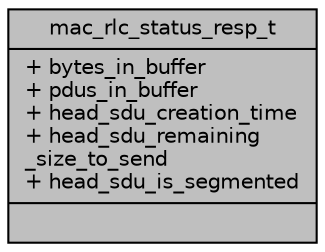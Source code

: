 digraph "mac_rlc_status_resp_t"
{
 // LATEX_PDF_SIZE
  edge [fontname="Helvetica",fontsize="10",labelfontname="Helvetica",labelfontsize="10"];
  node [fontname="Helvetica",fontsize="10",shape=record];
  Node1 [label="{mac_rlc_status_resp_t\n|+ bytes_in_buffer\l+ pdus_in_buffer\l+ head_sdu_creation_time\l+ head_sdu_remaining\l_size_to_send\l+ head_sdu_is_segmented\l|}",height=0.2,width=0.4,color="black", fillcolor="grey75", style="filled", fontcolor="black",tooltip="Primitive exchanged between RLC and MAC informing about the buffer occupancy of the RLC protocol inst..."];
}
